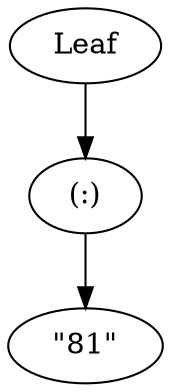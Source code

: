 digraph "" {
  "1" [label=" Leaf "];
  "1" -> "1.1" [];
  "1.1" [label=" (:) "];
  "1.1" -> "1.1.1" [];
  "1.1.1" [label=" \"81\" "];
}
